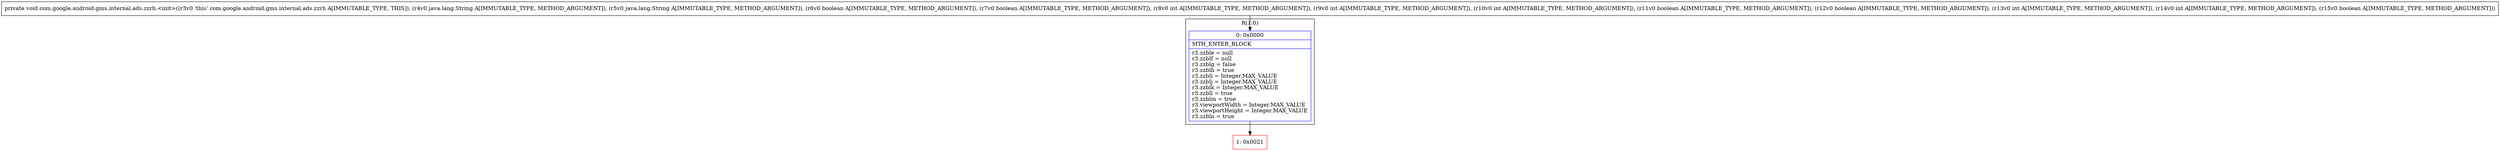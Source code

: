 digraph "CFG forcom.google.android.gms.internal.ads.zzrh.\<init\>(Ljava\/lang\/String;Ljava\/lang\/String;ZZIIIZZIIZ)V" {
subgraph cluster_Region_1026515452 {
label = "R(1:0)";
node [shape=record,color=blue];
Node_0 [shape=record,label="{0\:\ 0x0000|MTH_ENTER_BLOCK\l|r3.zzble = null\lr3.zzblf = null\lr3.zzblg = false\lr3.zzblh = true\lr3.zzbli = Integer.MAX_VALUE\lr3.zzblj = Integer.MAX_VALUE\lr3.zzblk = Integer.MAX_VALUE\lr3.zzbll = true\lr3.zzblm = true\lr3.viewportWidth = Integer.MAX_VALUE\lr3.viewportHeight = Integer.MAX_VALUE\lr3.zzbln = true\l}"];
}
Node_1 [shape=record,color=red,label="{1\:\ 0x0021}"];
MethodNode[shape=record,label="{private void com.google.android.gms.internal.ads.zzrh.\<init\>((r3v0 'this' com.google.android.gms.internal.ads.zzrh A[IMMUTABLE_TYPE, THIS]), (r4v0 java.lang.String A[IMMUTABLE_TYPE, METHOD_ARGUMENT]), (r5v0 java.lang.String A[IMMUTABLE_TYPE, METHOD_ARGUMENT]), (r6v0 boolean A[IMMUTABLE_TYPE, METHOD_ARGUMENT]), (r7v0 boolean A[IMMUTABLE_TYPE, METHOD_ARGUMENT]), (r8v0 int A[IMMUTABLE_TYPE, METHOD_ARGUMENT]), (r9v0 int A[IMMUTABLE_TYPE, METHOD_ARGUMENT]), (r10v0 int A[IMMUTABLE_TYPE, METHOD_ARGUMENT]), (r11v0 boolean A[IMMUTABLE_TYPE, METHOD_ARGUMENT]), (r12v0 boolean A[IMMUTABLE_TYPE, METHOD_ARGUMENT]), (r13v0 int A[IMMUTABLE_TYPE, METHOD_ARGUMENT]), (r14v0 int A[IMMUTABLE_TYPE, METHOD_ARGUMENT]), (r15v0 boolean A[IMMUTABLE_TYPE, METHOD_ARGUMENT])) }"];
MethodNode -> Node_0;
Node_0 -> Node_1;
}

